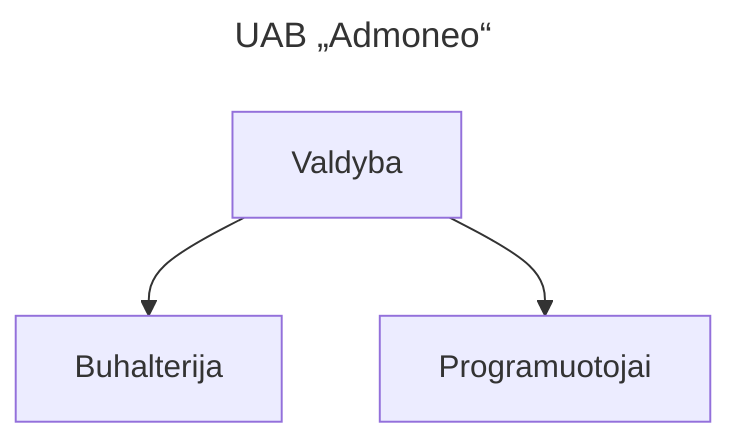 ---
title: UAB „Admoneo“
theme: neutral
---
flowchart TD
    Valdyba --> Buhalterija
    Valdyba --> Programuotojai